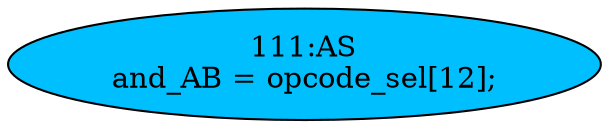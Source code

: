 strict digraph "" {
	node [label="\N"];
	"111:AS"	 [ast="<pyverilog.vparser.ast.Assign object at 0x7f7a879fb850>",
		def_var="['and_AB']",
		fillcolor=deepskyblue,
		label="111:AS
and_AB = opcode_sel[12];",
		statements="[]",
		style=filled,
		typ=Assign,
		use_var="['opcode_sel']"];
}
